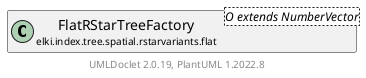 @startuml
    remove .*\.(Instance|Par|Parameterizer|Factory)$
    set namespaceSeparator none
    hide empty fields
    hide empty methods

    class "<size:14>FlatRStarTreeFactory.Par\n<size:10>elki.index.tree.spatial.rstarvariants.flat" as elki.index.tree.spatial.rstarvariants.flat.FlatRStarTreeFactory.Par<O extends NumberVector> [[FlatRStarTreeFactory.Par.html]] {
        +make(): FlatRStarTreeFactory<O extends NumberVector>
        #createSettings(): RTreeSettings
    }

    abstract class "<size:14>AbstractRStarTreeFactory.Par\n<size:10>elki.index.tree.spatial.rstarvariants" as elki.index.tree.spatial.rstarvariants.AbstractRStarTreeFactory.Par<O extends NumberVector, RTreeSettings> {
        {abstract} #createSettings(): RTreeSettings
        {abstract} +make(): AbstractRStarTreeFactory<O extends NumberVector, ?, ?, ?>
    }
    class "<size:14>FlatRStarTreeFactory\n<size:10>elki.index.tree.spatial.rstarvariants.flat" as elki.index.tree.spatial.rstarvariants.flat.FlatRStarTreeFactory<O extends NumberVector> [[FlatRStarTreeFactory.html]]

    elki.index.tree.spatial.rstarvariants.AbstractRStarTreeFactory.Par <|-- elki.index.tree.spatial.rstarvariants.flat.FlatRStarTreeFactory.Par
    elki.index.tree.spatial.rstarvariants.flat.FlatRStarTreeFactory +-- elki.index.tree.spatial.rstarvariants.flat.FlatRStarTreeFactory.Par

    center footer UMLDoclet 2.0.19, PlantUML 1.2022.8
@enduml
